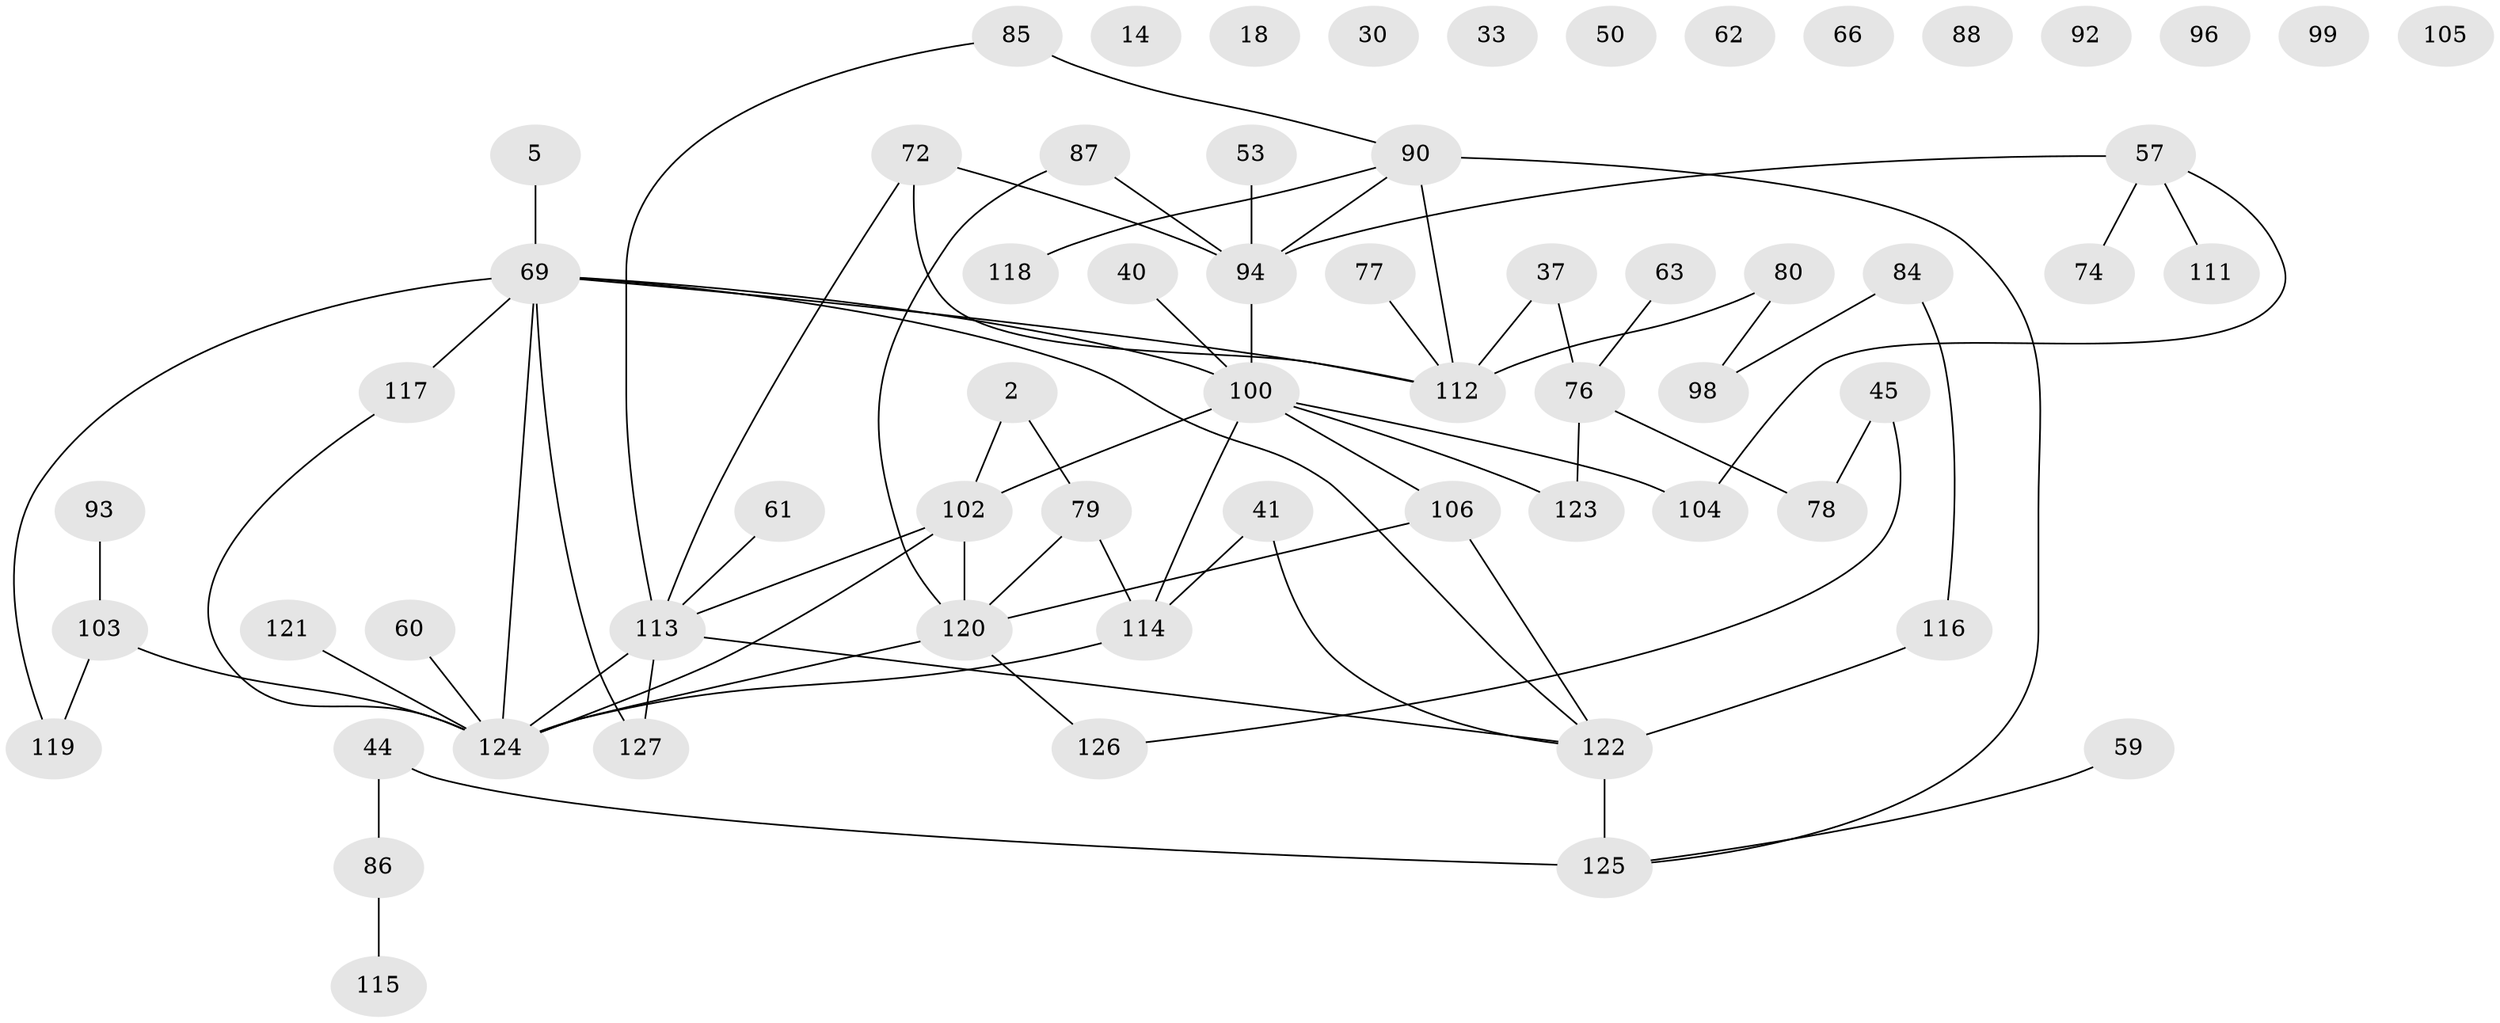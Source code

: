 // original degree distribution, {2: 0.2992125984251969, 3: 0.2047244094488189, 4: 0.14173228346456693, 1: 0.1889763779527559, 0: 0.08661417322834646, 5: 0.031496062992125984, 7: 0.031496062992125984, 6: 0.015748031496062992}
// Generated by graph-tools (version 1.1) at 2025/39/03/09/25 04:39:37]
// undirected, 63 vertices, 73 edges
graph export_dot {
graph [start="1"]
  node [color=gray90,style=filled];
  2;
  5;
  14;
  18;
  30;
  33;
  37;
  40;
  41;
  44;
  45;
  50;
  53;
  57;
  59;
  60;
  61;
  62 [super="+27"];
  63;
  66;
  69 [super="+49+65+67+64"];
  72 [super="+54"];
  74;
  76 [super="+12+7"];
  77;
  78;
  79;
  80;
  84 [super="+36+48"];
  85 [super="+29"];
  86;
  87;
  88;
  90 [super="+52"];
  92;
  93 [super="+1"];
  94 [super="+42+38+25"];
  96;
  98;
  99;
  100 [super="+13+24+4+11+68+56"];
  102 [super="+20+70"];
  103 [super="+23"];
  104 [super="+6"];
  105;
  106 [super="+9"];
  111;
  112;
  113 [super="+39+32"];
  114 [super="+101+35"];
  115;
  116 [super="+10+51+58"];
  117 [super="+8+71+109"];
  118 [super="+19+31"];
  119;
  120 [super="+95"];
  121;
  122 [super="+110"];
  123;
  124 [super="+108+82+91"];
  125 [super="+75"];
  126;
  127 [super="+28"];
  2 -- 79;
  2 -- 102;
  5 -- 69;
  37 -- 112;
  37 -- 76;
  40 -- 100;
  41 -- 114;
  41 -- 122;
  44 -- 86;
  44 -- 125;
  45 -- 78;
  45 -- 126;
  53 -- 94;
  57 -- 74;
  57 -- 111;
  57 -- 104;
  57 -- 94;
  59 -- 125;
  60 -- 124;
  61 -- 113;
  63 -- 76;
  69 -- 127 [weight=2];
  69 -- 119;
  69 -- 100 [weight=3];
  69 -- 122;
  69 -- 112;
  69 -- 124 [weight=2];
  69 -- 117 [weight=2];
  72 -- 112;
  72 -- 94;
  72 -- 113;
  76 -- 123 [weight=2];
  76 -- 78;
  77 -- 112;
  79 -- 114;
  79 -- 120 [weight=2];
  80 -- 98;
  80 -- 112;
  84 -- 116;
  84 -- 98;
  85 -- 90;
  85 -- 113;
  86 -- 115;
  87 -- 94;
  87 -- 120;
  90 -- 112 [weight=2];
  90 -- 94;
  90 -- 125;
  90 -- 118;
  93 -- 103;
  94 -- 100 [weight=2];
  100 -- 102 [weight=2];
  100 -- 104;
  100 -- 123 [weight=2];
  100 -- 106;
  100 -- 114;
  102 -- 120 [weight=3];
  102 -- 124;
  102 -- 113;
  103 -- 124 [weight=3];
  103 -- 119;
  106 -- 122;
  106 -- 120;
  113 -- 124 [weight=2];
  113 -- 122;
  113 -- 127 [weight=2];
  114 -- 124;
  116 -- 122;
  117 -- 124;
  120 -- 126;
  120 -- 124;
  121 -- 124;
  122 -- 125 [weight=2];
}
